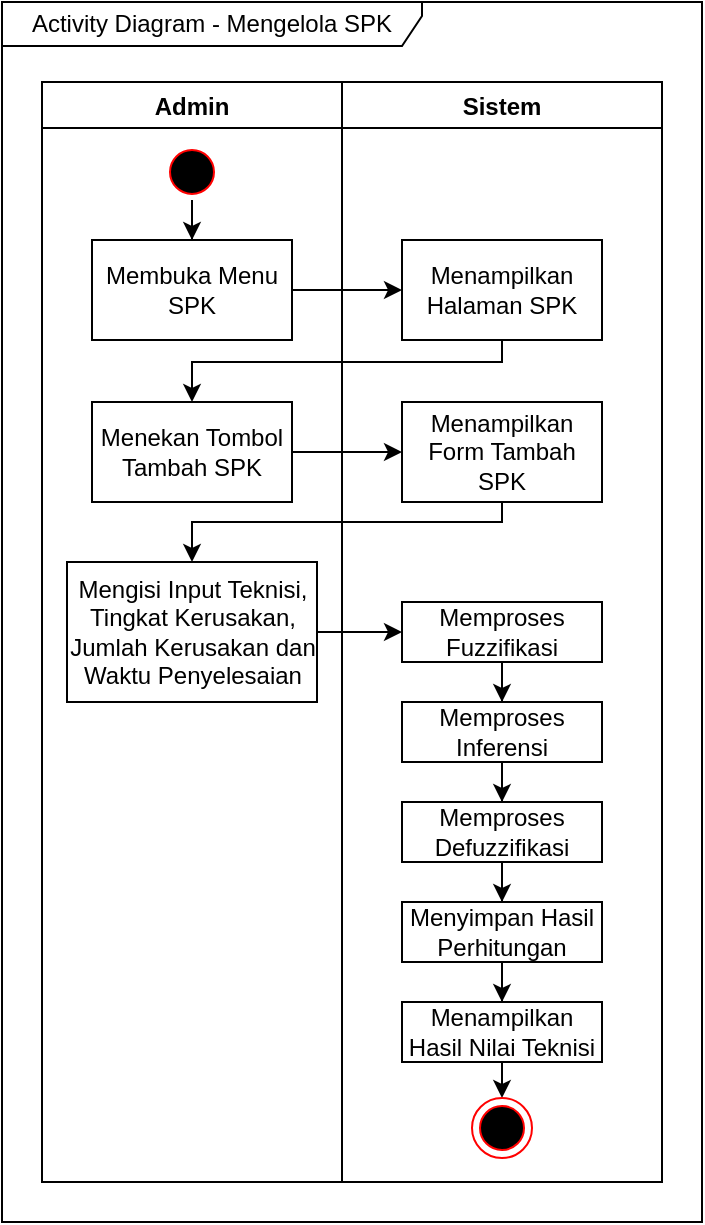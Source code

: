 <mxfile version="28.1.2">
  <diagram name="Page-1" id="JkIdKakOYjamU2Q5keY0">
    <mxGraphModel dx="868" dy="439" grid="1" gridSize="10" guides="1" tooltips="1" connect="1" arrows="1" fold="1" page="1" pageScale="1" pageWidth="827" pageHeight="1169" math="0" shadow="0">
      <root>
        <mxCell id="0" />
        <mxCell id="1" parent="0" />
        <mxCell id="_YHVyaCuTSmPkeoA96GX-1" value="Admin" style="swimlane;" parent="1" vertex="1">
          <mxGeometry x="180" y="60" width="150" height="550" as="geometry" />
        </mxCell>
        <mxCell id="_YHVyaCuTSmPkeoA96GX-2" value="Activity Diagram - Mengelola SPK" style="shape=umlFrame;whiteSpace=wrap;html=1;pointerEvents=0;width=210;height=22;" parent="1" vertex="1">
          <mxGeometry x="160" y="20" width="350" height="610" as="geometry" />
        </mxCell>
        <mxCell id="_YHVyaCuTSmPkeoA96GX-3" style="edgeStyle=orthogonalEdgeStyle;rounded=0;orthogonalLoop=1;jettySize=auto;html=1;entryX=0.5;entryY=0;entryDx=0;entryDy=0;" parent="1" source="_YHVyaCuTSmPkeoA96GX-4" target="_YHVyaCuTSmPkeoA96GX-6" edge="1">
          <mxGeometry relative="1" as="geometry" />
        </mxCell>
        <mxCell id="_YHVyaCuTSmPkeoA96GX-4" value="" style="ellipse;html=1;shape=startState;fillColor=#000000;strokeColor=#ff0000;" parent="1" vertex="1">
          <mxGeometry x="240" y="90" width="30" height="30" as="geometry" />
        </mxCell>
        <mxCell id="_YHVyaCuTSmPkeoA96GX-5" style="edgeStyle=orthogonalEdgeStyle;rounded=0;orthogonalLoop=1;jettySize=auto;html=1;entryX=0;entryY=0.5;entryDx=0;entryDy=0;" parent="1" source="_YHVyaCuTSmPkeoA96GX-6" target="_YHVyaCuTSmPkeoA96GX-8" edge="1">
          <mxGeometry relative="1" as="geometry" />
        </mxCell>
        <mxCell id="_YHVyaCuTSmPkeoA96GX-6" value="Membuka Menu SPK" style="html=1;dashed=0;whiteSpace=wrap;" parent="1" vertex="1">
          <mxGeometry x="205" y="139" width="100" height="50" as="geometry" />
        </mxCell>
        <mxCell id="_YHVyaCuTSmPkeoA96GX-7" value="Sistem" style="swimlane;" parent="1" vertex="1">
          <mxGeometry x="330" y="60" width="160" height="550" as="geometry" />
        </mxCell>
        <mxCell id="_YHVyaCuTSmPkeoA96GX-8" value="Menampilkan Halaman SPK" style="html=1;dashed=0;whiteSpace=wrap;" parent="_YHVyaCuTSmPkeoA96GX-7" vertex="1">
          <mxGeometry x="30" y="79" width="100" height="50" as="geometry" />
        </mxCell>
        <mxCell id="_YHVyaCuTSmPkeoA96GX-12" style="edgeStyle=orthogonalEdgeStyle;rounded=0;orthogonalLoop=1;jettySize=auto;html=1;entryX=0.5;entryY=0;entryDx=0;entryDy=0;" parent="_YHVyaCuTSmPkeoA96GX-7" target="_YHVyaCuTSmPkeoA96GX-15" edge="1">
          <mxGeometry relative="1" as="geometry">
            <mxPoint x="80.029" y="470" as="sourcePoint" />
          </mxGeometry>
        </mxCell>
        <mxCell id="_YmCwXiZDez1GTrgDl00-3" value="Menampilkan Form Tambah SPK" style="html=1;dashed=0;whiteSpace=wrap;" vertex="1" parent="_YHVyaCuTSmPkeoA96GX-7">
          <mxGeometry x="30" y="160" width="100" height="50" as="geometry" />
        </mxCell>
        <mxCell id="_YmCwXiZDez1GTrgDl00-10" style="edgeStyle=orthogonalEdgeStyle;rounded=0;orthogonalLoop=1;jettySize=auto;html=1;entryX=0.5;entryY=0;entryDx=0;entryDy=0;" edge="1" parent="_YHVyaCuTSmPkeoA96GX-7" source="_YmCwXiZDez1GTrgDl00-7" target="_YmCwXiZDez1GTrgDl00-9">
          <mxGeometry relative="1" as="geometry" />
        </mxCell>
        <mxCell id="_YmCwXiZDez1GTrgDl00-7" value="Memproses Fuzzifikasi" style="html=1;dashed=0;whiteSpace=wrap;" vertex="1" parent="_YHVyaCuTSmPkeoA96GX-7">
          <mxGeometry x="30" y="260" width="100" height="30" as="geometry" />
        </mxCell>
        <mxCell id="_YmCwXiZDez1GTrgDl00-12" style="edgeStyle=orthogonalEdgeStyle;rounded=0;orthogonalLoop=1;jettySize=auto;html=1;entryX=0.5;entryY=0;entryDx=0;entryDy=0;" edge="1" parent="_YHVyaCuTSmPkeoA96GX-7" source="_YmCwXiZDez1GTrgDl00-9" target="_YmCwXiZDez1GTrgDl00-11">
          <mxGeometry relative="1" as="geometry" />
        </mxCell>
        <mxCell id="_YmCwXiZDez1GTrgDl00-9" value="Memproses Inferensi" style="html=1;dashed=0;whiteSpace=wrap;" vertex="1" parent="_YHVyaCuTSmPkeoA96GX-7">
          <mxGeometry x="30" y="310" width="100" height="30" as="geometry" />
        </mxCell>
        <mxCell id="_YmCwXiZDez1GTrgDl00-14" style="edgeStyle=orthogonalEdgeStyle;rounded=0;orthogonalLoop=1;jettySize=auto;html=1;entryX=0.5;entryY=0;entryDx=0;entryDy=0;" edge="1" parent="_YHVyaCuTSmPkeoA96GX-7" source="_YmCwXiZDez1GTrgDl00-11" target="_YmCwXiZDez1GTrgDl00-13">
          <mxGeometry relative="1" as="geometry" />
        </mxCell>
        <mxCell id="_YmCwXiZDez1GTrgDl00-11" value="Memproses Defuzzifikasi" style="html=1;dashed=0;whiteSpace=wrap;" vertex="1" parent="_YHVyaCuTSmPkeoA96GX-7">
          <mxGeometry x="30" y="360" width="100" height="30" as="geometry" />
        </mxCell>
        <mxCell id="_YmCwXiZDez1GTrgDl00-16" style="edgeStyle=orthogonalEdgeStyle;rounded=0;orthogonalLoop=1;jettySize=auto;html=1;entryX=0.5;entryY=0;entryDx=0;entryDy=0;" edge="1" parent="_YHVyaCuTSmPkeoA96GX-7" source="_YmCwXiZDez1GTrgDl00-13" target="_YmCwXiZDez1GTrgDl00-15">
          <mxGeometry relative="1" as="geometry" />
        </mxCell>
        <mxCell id="_YmCwXiZDez1GTrgDl00-13" value="Menyimpan Hasil Perhitungan" style="html=1;dashed=0;whiteSpace=wrap;" vertex="1" parent="_YHVyaCuTSmPkeoA96GX-7">
          <mxGeometry x="30" y="410" width="100" height="30" as="geometry" />
        </mxCell>
        <mxCell id="_YmCwXiZDez1GTrgDl00-15" value="Menampilkan Hasil Nilai Teknisi" style="html=1;dashed=0;whiteSpace=wrap;" vertex="1" parent="_YHVyaCuTSmPkeoA96GX-7">
          <mxGeometry x="30" y="460" width="100" height="30" as="geometry" />
        </mxCell>
        <mxCell id="_YHVyaCuTSmPkeoA96GX-15" value="" style="ellipse;html=1;shape=endState;fillColor=#000000;strokeColor=#ff0000;" parent="_YHVyaCuTSmPkeoA96GX-7" vertex="1">
          <mxGeometry x="65" y="508" width="30" height="30" as="geometry" />
        </mxCell>
        <mxCell id="_YmCwXiZDez1GTrgDl00-4" style="edgeStyle=orthogonalEdgeStyle;rounded=0;orthogonalLoop=1;jettySize=auto;html=1;entryX=0;entryY=0.5;entryDx=0;entryDy=0;" edge="1" parent="1" source="_YmCwXiZDez1GTrgDl00-1" target="_YmCwXiZDez1GTrgDl00-3">
          <mxGeometry relative="1" as="geometry" />
        </mxCell>
        <mxCell id="_YmCwXiZDez1GTrgDl00-1" value="Menekan Tombol Tambah SPK" style="html=1;dashed=0;whiteSpace=wrap;" vertex="1" parent="1">
          <mxGeometry x="205" y="220" width="100" height="50" as="geometry" />
        </mxCell>
        <mxCell id="_YmCwXiZDez1GTrgDl00-2" style="edgeStyle=orthogonalEdgeStyle;rounded=0;orthogonalLoop=1;jettySize=auto;html=1;entryX=0.5;entryY=0;entryDx=0;entryDy=0;exitX=0.5;exitY=1;exitDx=0;exitDy=0;" edge="1" parent="1" source="_YHVyaCuTSmPkeoA96GX-8" target="_YmCwXiZDez1GTrgDl00-1">
          <mxGeometry relative="1" as="geometry">
            <Array as="points">
              <mxPoint x="410" y="200" />
              <mxPoint x="255" y="200" />
            </Array>
          </mxGeometry>
        </mxCell>
        <mxCell id="_YmCwXiZDez1GTrgDl00-8" style="edgeStyle=orthogonalEdgeStyle;rounded=0;orthogonalLoop=1;jettySize=auto;html=1;entryX=0;entryY=0.5;entryDx=0;entryDy=0;" edge="1" parent="1" source="_YmCwXiZDez1GTrgDl00-5" target="_YmCwXiZDez1GTrgDl00-7">
          <mxGeometry relative="1" as="geometry" />
        </mxCell>
        <mxCell id="_YmCwXiZDez1GTrgDl00-5" value="Mengisi Input Teknisi, Tingkat Kerusakan, Jumlah Kerusakan dan Waktu Penyelesaian" style="html=1;dashed=0;whiteSpace=wrap;" vertex="1" parent="1">
          <mxGeometry x="192.5" y="300" width="125" height="70" as="geometry" />
        </mxCell>
        <mxCell id="_YmCwXiZDez1GTrgDl00-6" style="edgeStyle=orthogonalEdgeStyle;rounded=0;orthogonalLoop=1;jettySize=auto;html=1;entryX=0.5;entryY=0;entryDx=0;entryDy=0;exitX=0.5;exitY=1;exitDx=0;exitDy=0;" edge="1" parent="1" source="_YmCwXiZDez1GTrgDl00-3" target="_YmCwXiZDez1GTrgDl00-5">
          <mxGeometry relative="1" as="geometry">
            <Array as="points">
              <mxPoint x="410" y="280" />
              <mxPoint x="255" y="280" />
            </Array>
          </mxGeometry>
        </mxCell>
      </root>
    </mxGraphModel>
  </diagram>
</mxfile>
